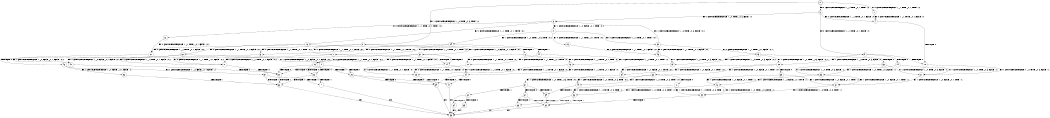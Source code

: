 digraph BCG {
size = "7, 10.5";
center = TRUE;
node [shape = circle];
0 [peripheries = 2];
0 -> 1 [label = "EX !0 !ATOMIC_EXCH_BRANCH (1, +1, TRUE, +0, 1, TRUE) !:0:"];
0 -> 2 [label = "EX !1 !ATOMIC_EXCH_BRANCH (1, +0, TRUE, +0, 3, TRUE) !:0:"];
0 -> 3 [label = "EX !0 !ATOMIC_EXCH_BRANCH (1, +1, TRUE, +0, 1, TRUE) !:0:"];
1 -> 4 [label = "EX !0 !ATOMIC_EXCH_BRANCH (1, +1, TRUE, +0, 1, FALSE) !:0:"];
2 -> 5 [label = "EX !0 !ATOMIC_EXCH_BRANCH (1, +1, TRUE, +0, 1, TRUE) !:0:1:"];
2 -> 6 [label = "TERMINATE !1"];
2 -> 7 [label = "EX !0 !ATOMIC_EXCH_BRANCH (1, +1, TRUE, +0, 1, TRUE) !:0:1:"];
3 -> 4 [label = "EX !0 !ATOMIC_EXCH_BRANCH (1, +1, TRUE, +0, 1, FALSE) !:0:"];
3 -> 8 [label = "EX !1 !ATOMIC_EXCH_BRANCH (1, +0, TRUE, +0, 3, FALSE) !:0:"];
3 -> 9 [label = "EX !0 !ATOMIC_EXCH_BRANCH (1, +1, TRUE, +0, 1, FALSE) !:0:"];
4 -> 10 [label = "TERMINATE !0"];
5 -> 11 [label = "EX !0 !ATOMIC_EXCH_BRANCH (1, +1, TRUE, +0, 1, FALSE) !:0:1:"];
6 -> 12 [label = "EX !0 !ATOMIC_EXCH_BRANCH (1, +1, TRUE, +0, 1, TRUE) !:0:"];
6 -> 13 [label = "EX !0 !ATOMIC_EXCH_BRANCH (1, +1, TRUE, +0, 1, TRUE) !:0:"];
7 -> 11 [label = "EX !0 !ATOMIC_EXCH_BRANCH (1, +1, TRUE, +0, 1, FALSE) !:0:1:"];
7 -> 14 [label = "TERMINATE !1"];
7 -> 15 [label = "EX !0 !ATOMIC_EXCH_BRANCH (1, +1, TRUE, +0, 1, FALSE) !:0:1:"];
8 -> 16 [label = "EX !0 !ATOMIC_EXCH_BRANCH (1, +1, TRUE, +0, 1, TRUE) !:0:1:"];
8 -> 17 [label = "EX !1 !ATOMIC_EXCH_BRANCH (1, +0, FALSE, +0, 1, TRUE) !:0:1:"];
8 -> 18 [label = "EX !0 !ATOMIC_EXCH_BRANCH (1, +1, TRUE, +0, 1, TRUE) !:0:1:"];
9 -> 10 [label = "TERMINATE !0"];
9 -> 19 [label = "TERMINATE !0"];
9 -> 20 [label = "EX !1 !ATOMIC_EXCH_BRANCH (1, +0, TRUE, +0, 3, FALSE) !:0:"];
10 -> 21 [label = "EX !1 !ATOMIC_EXCH_BRANCH (1, +0, TRUE, +0, 3, FALSE) !:1:"];
11 -> 22 [label = "TERMINATE !0"];
12 -> 23 [label = "EX !0 !ATOMIC_EXCH_BRANCH (1, +1, TRUE, +0, 1, FALSE) !:0:"];
13 -> 23 [label = "EX !0 !ATOMIC_EXCH_BRANCH (1, +1, TRUE, +0, 1, FALSE) !:0:"];
13 -> 24 [label = "EX !0 !ATOMIC_EXCH_BRANCH (1, +1, TRUE, +0, 1, FALSE) !:0:"];
14 -> 23 [label = "EX !0 !ATOMIC_EXCH_BRANCH (1, +1, TRUE, +0, 1, FALSE) !:0:"];
14 -> 24 [label = "EX !0 !ATOMIC_EXCH_BRANCH (1, +1, TRUE, +0, 1, FALSE) !:0:"];
15 -> 22 [label = "TERMINATE !0"];
15 -> 25 [label = "TERMINATE !1"];
15 -> 26 [label = "TERMINATE !0"];
16 -> 27 [label = "EX !0 !ATOMIC_EXCH_BRANCH (1, +1, TRUE, +0, 1, FALSE) !:0:1:"];
17 -> 28 [label = "EX !0 !ATOMIC_EXCH_BRANCH (1, +1, TRUE, +0, 1, TRUE) !:0:1:"];
17 -> 29 [label = "EX !1 !ATOMIC_EXCH_BRANCH (1, +0, TRUE, +0, 3, TRUE) !:0:1:"];
17 -> 30 [label = "EX !0 !ATOMIC_EXCH_BRANCH (1, +1, TRUE, +0, 1, TRUE) !:0:1:"];
18 -> 27 [label = "EX !0 !ATOMIC_EXCH_BRANCH (1, +1, TRUE, +0, 1, FALSE) !:0:1:"];
18 -> 31 [label = "EX !1 !ATOMIC_EXCH_BRANCH (1, +0, FALSE, +0, 1, FALSE) !:0:1:"];
18 -> 32 [label = "EX !0 !ATOMIC_EXCH_BRANCH (1, +1, TRUE, +0, 1, FALSE) !:0:1:"];
19 -> 21 [label = "EX !1 !ATOMIC_EXCH_BRANCH (1, +0, TRUE, +0, 3, FALSE) !:1:"];
19 -> 33 [label = "EX !1 !ATOMIC_EXCH_BRANCH (1, +0, TRUE, +0, 3, FALSE) !:1:"];
20 -> 34 [label = "EX !1 !ATOMIC_EXCH_BRANCH (1, +0, FALSE, +0, 1, TRUE) !:0:1:"];
20 -> 35 [label = "TERMINATE !0"];
20 -> 36 [label = "EX !1 !ATOMIC_EXCH_BRANCH (1, +0, FALSE, +0, 1, TRUE) !:0:1:"];
21 -> 37 [label = "EX !1 !ATOMIC_EXCH_BRANCH (1, +0, FALSE, +0, 1, TRUE) !:1:"];
22 -> 38 [label = "TERMINATE !1"];
23 -> 39 [label = "TERMINATE !0"];
24 -> 39 [label = "TERMINATE !0"];
24 -> 40 [label = "TERMINATE !0"];
25 -> 39 [label = "TERMINATE !0"];
25 -> 40 [label = "TERMINATE !0"];
26 -> 38 [label = "TERMINATE !1"];
26 -> 41 [label = "TERMINATE !1"];
27 -> 42 [label = "EX !1 !ATOMIC_EXCH_BRANCH (1, +0, FALSE, +0, 1, FALSE) !:0:1:"];
28 -> 43 [label = "EX !0 !ATOMIC_EXCH_BRANCH (1, +1, TRUE, +0, 1, FALSE) !:0:1:"];
29 -> 5 [label = "EX !0 !ATOMIC_EXCH_BRANCH (1, +1, TRUE, +0, 1, TRUE) !:0:1:"];
29 -> 44 [label = "TERMINATE !1"];
29 -> 7 [label = "EX !0 !ATOMIC_EXCH_BRANCH (1, +1, TRUE, +0, 1, TRUE) !:0:1:"];
30 -> 43 [label = "EX !0 !ATOMIC_EXCH_BRANCH (1, +1, TRUE, +0, 1, FALSE) !:0:1:"];
30 -> 8 [label = "EX !1 !ATOMIC_EXCH_BRANCH (1, +0, TRUE, +0, 3, FALSE) !:0:1:"];
30 -> 45 [label = "EX !0 !ATOMIC_EXCH_BRANCH (1, +1, TRUE, +0, 1, FALSE) !:0:1:"];
31 -> 11 [label = "EX !0 !ATOMIC_EXCH_BRANCH (1, +1, TRUE, +0, 1, FALSE) !:0:1:"];
31 -> 14 [label = "TERMINATE !1"];
31 -> 15 [label = "EX !0 !ATOMIC_EXCH_BRANCH (1, +1, TRUE, +0, 1, FALSE) !:0:1:"];
32 -> 42 [label = "EX !1 !ATOMIC_EXCH_BRANCH (1, +0, FALSE, +0, 1, FALSE) !:0:1:"];
32 -> 46 [label = "TERMINATE !0"];
32 -> 47 [label = "EX !1 !ATOMIC_EXCH_BRANCH (1, +0, FALSE, +0, 1, FALSE) !:0:1:"];
33 -> 37 [label = "EX !1 !ATOMIC_EXCH_BRANCH (1, +0, FALSE, +0, 1, TRUE) !:1:"];
33 -> 48 [label = "EX !1 !ATOMIC_EXCH_BRANCH (1, +0, FALSE, +0, 1, TRUE) !:1:"];
34 -> 49 [label = "EX !1 !ATOMIC_EXCH_BRANCH (1, +0, TRUE, +0, 3, TRUE) !:0:1:"];
35 -> 37 [label = "EX !1 !ATOMIC_EXCH_BRANCH (1, +0, FALSE, +0, 1, TRUE) !:1:"];
35 -> 48 [label = "EX !1 !ATOMIC_EXCH_BRANCH (1, +0, FALSE, +0, 1, TRUE) !:1:"];
36 -> 49 [label = "EX !1 !ATOMIC_EXCH_BRANCH (1, +0, TRUE, +0, 3, TRUE) !:0:1:"];
36 -> 50 [label = "TERMINATE !0"];
36 -> 51 [label = "EX !1 !ATOMIC_EXCH_BRANCH (1, +0, TRUE, +0, 3, TRUE) !:0:1:"];
37 -> 52 [label = "EX !1 !ATOMIC_EXCH_BRANCH (1, +0, TRUE, +0, 3, TRUE) !:1:"];
38 -> 53 [label = "exit"];
39 -> 53 [label = "exit"];
40 -> 53 [label = "exit"];
41 -> 53 [label = "exit"];
42 -> 22 [label = "TERMINATE !0"];
43 -> 54 [label = "EX !1 !ATOMIC_EXCH_BRANCH (1, +0, TRUE, +0, 3, FALSE) !:0:1:"];
44 -> 12 [label = "EX !0 !ATOMIC_EXCH_BRANCH (1, +1, TRUE, +0, 1, TRUE) !:0:"];
44 -> 13 [label = "EX !0 !ATOMIC_EXCH_BRANCH (1, +1, TRUE, +0, 1, TRUE) !:0:"];
45 -> 54 [label = "EX !1 !ATOMIC_EXCH_BRANCH (1, +0, TRUE, +0, 3, FALSE) !:0:1:"];
45 -> 55 [label = "TERMINATE !0"];
45 -> 20 [label = "EX !1 !ATOMIC_EXCH_BRANCH (1, +0, TRUE, +0, 3, FALSE) !:0:1:"];
46 -> 56 [label = "EX !1 !ATOMIC_EXCH_BRANCH (1, +0, FALSE, +0, 1, FALSE) !:1:"];
46 -> 57 [label = "EX !1 !ATOMIC_EXCH_BRANCH (1, +0, FALSE, +0, 1, FALSE) !:1:"];
47 -> 22 [label = "TERMINATE !0"];
47 -> 25 [label = "TERMINATE !1"];
47 -> 26 [label = "TERMINATE !0"];
48 -> 52 [label = "EX !1 !ATOMIC_EXCH_BRANCH (1, +0, TRUE, +0, 3, TRUE) !:1:"];
48 -> 58 [label = "EX !1 !ATOMIC_EXCH_BRANCH (1, +0, TRUE, +0, 3, TRUE) !:1:"];
49 -> 59 [label = "TERMINATE !0"];
50 -> 52 [label = "EX !1 !ATOMIC_EXCH_BRANCH (1, +0, TRUE, +0, 3, TRUE) !:1:"];
50 -> 58 [label = "EX !1 !ATOMIC_EXCH_BRANCH (1, +0, TRUE, +0, 3, TRUE) !:1:"];
51 -> 59 [label = "TERMINATE !0"];
51 -> 60 [label = "TERMINATE !1"];
51 -> 61 [label = "TERMINATE !0"];
52 -> 62 [label = "TERMINATE !1"];
54 -> 34 [label = "EX !1 !ATOMIC_EXCH_BRANCH (1, +0, FALSE, +0, 1, TRUE) !:0:1:"];
55 -> 21 [label = "EX !1 !ATOMIC_EXCH_BRANCH (1, +0, TRUE, +0, 3, FALSE) !:1:"];
55 -> 33 [label = "EX !1 !ATOMIC_EXCH_BRANCH (1, +0, TRUE, +0, 3, FALSE) !:1:"];
56 -> 38 [label = "TERMINATE !1"];
57 -> 38 [label = "TERMINATE !1"];
57 -> 41 [label = "TERMINATE !1"];
58 -> 62 [label = "TERMINATE !1"];
58 -> 63 [label = "TERMINATE !1"];
59 -> 62 [label = "TERMINATE !1"];
60 -> 64 [label = "TERMINATE !0"];
60 -> 65 [label = "TERMINATE !0"];
61 -> 62 [label = "TERMINATE !1"];
61 -> 63 [label = "TERMINATE !1"];
62 -> 53 [label = "exit"];
63 -> 53 [label = "exit"];
64 -> 53 [label = "exit"];
65 -> 53 [label = "exit"];
}
